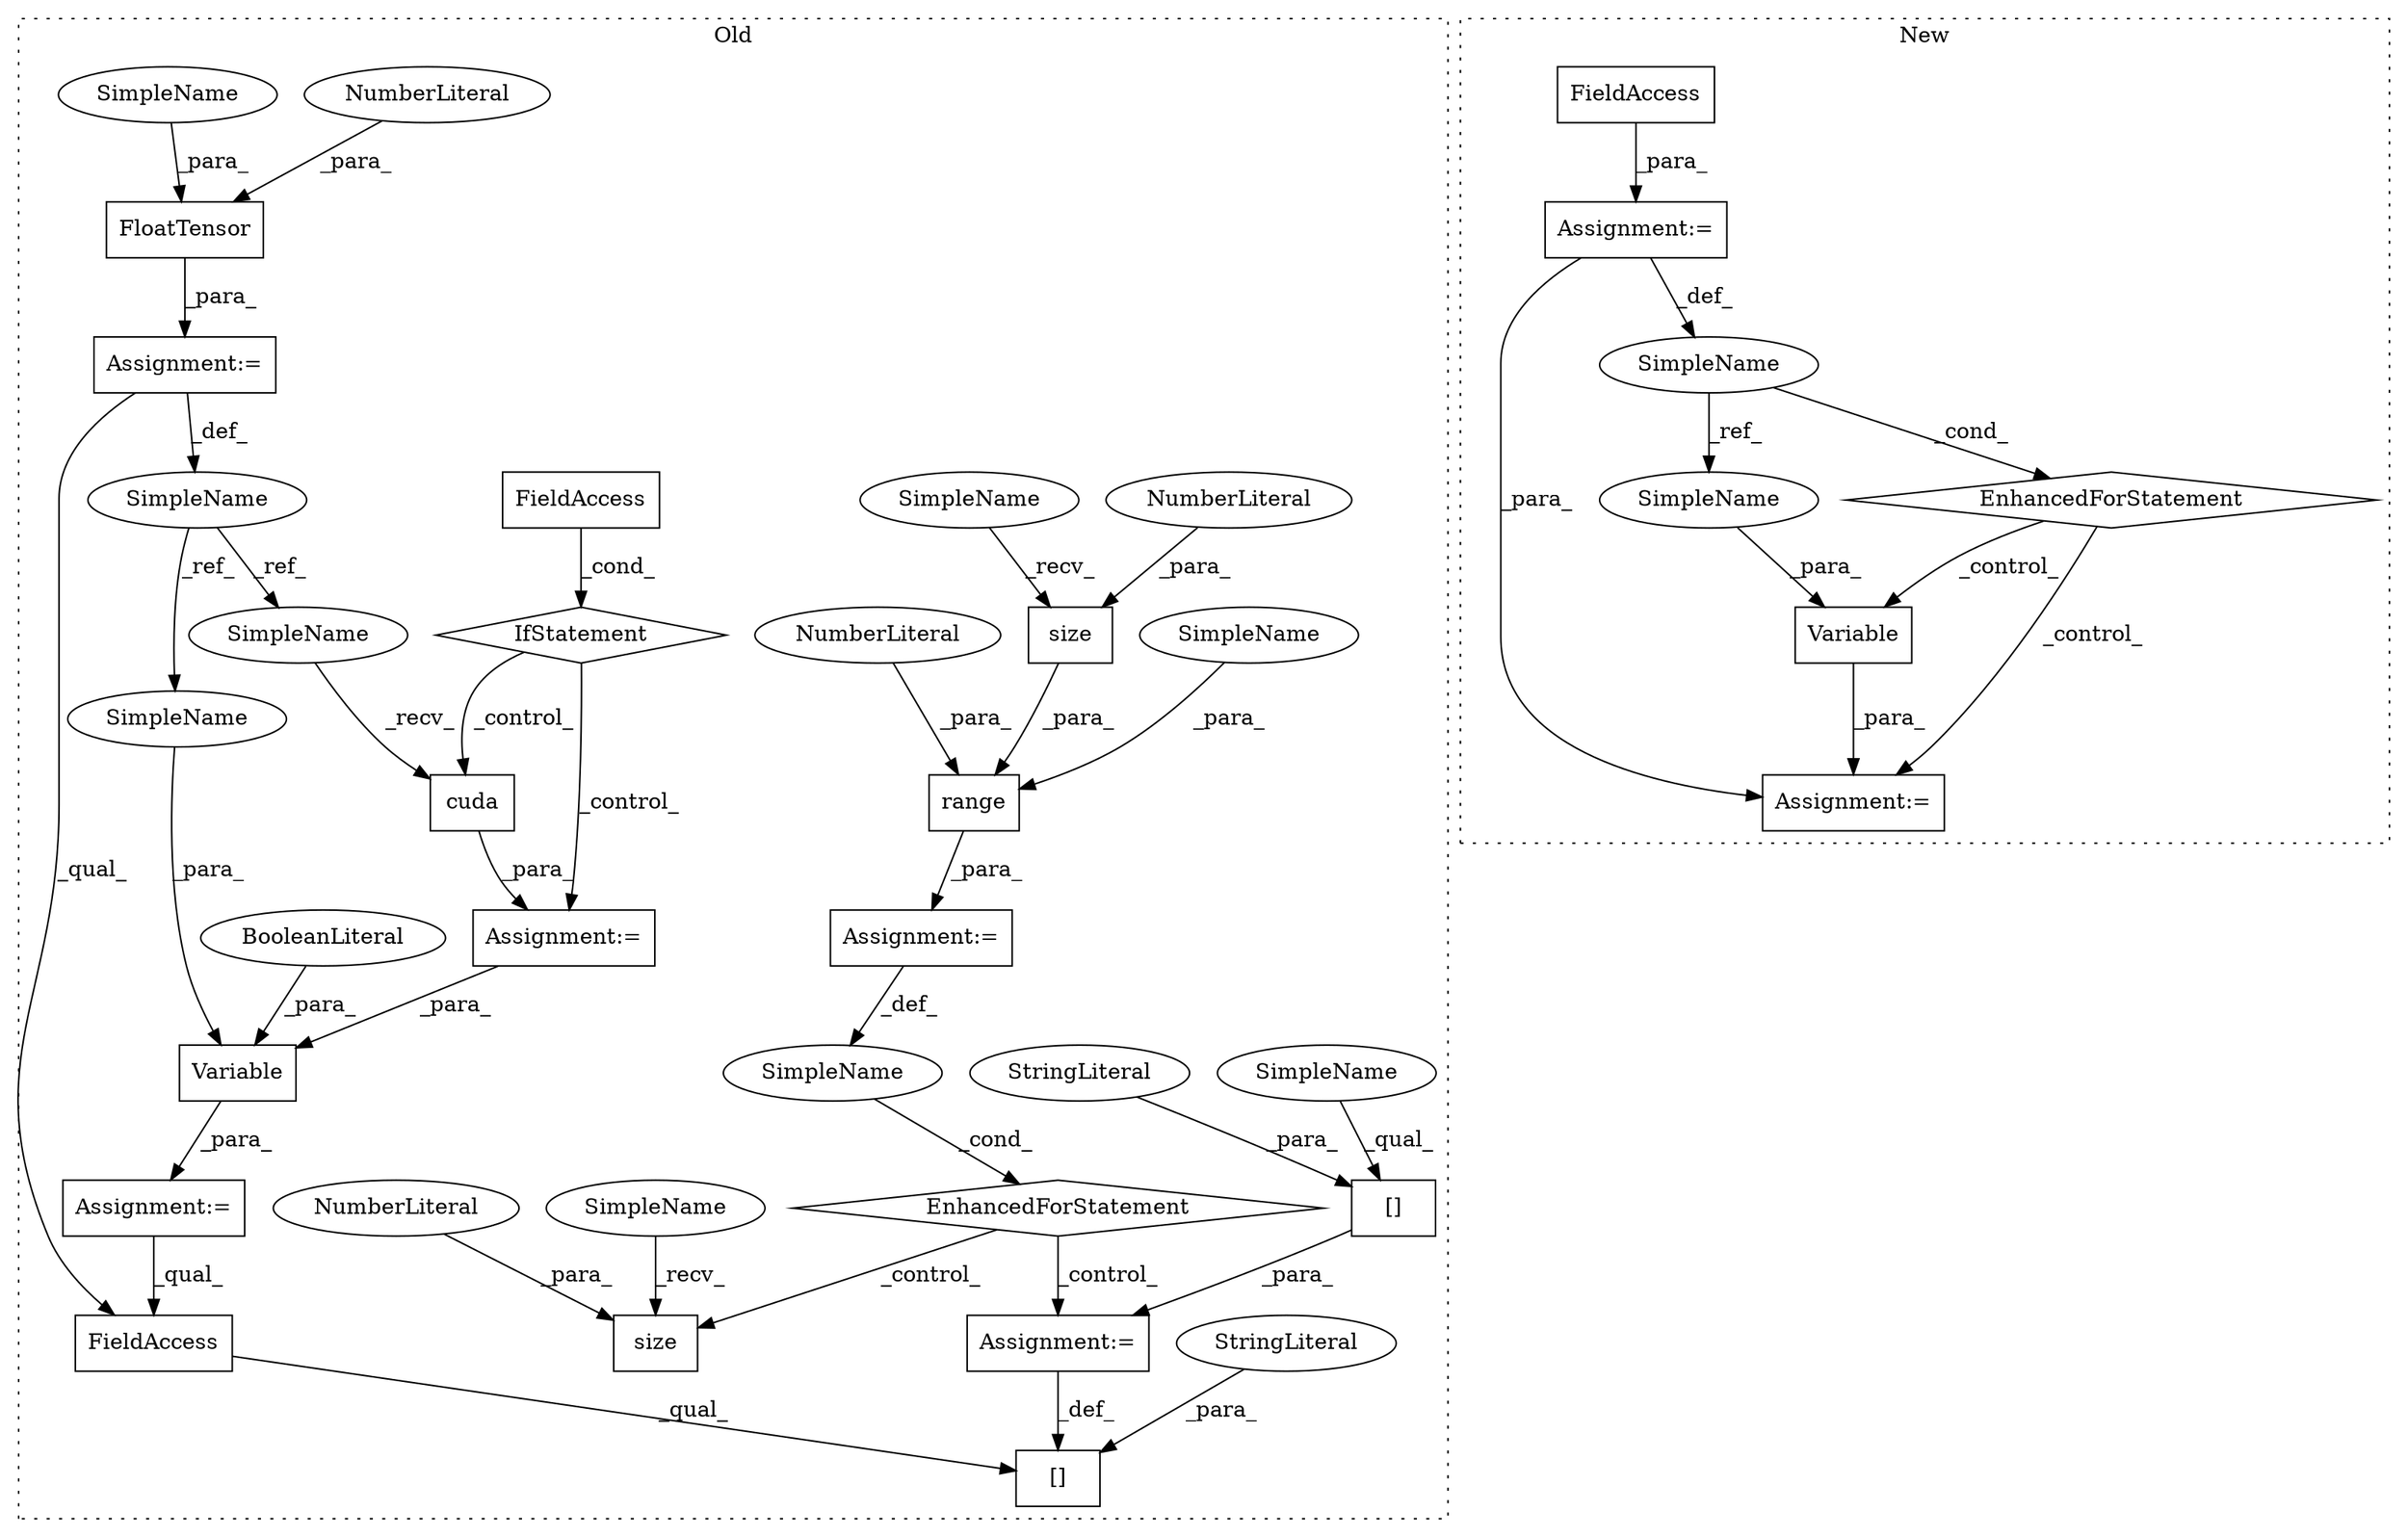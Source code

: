 digraph G {
subgraph cluster0 {
1 [label="FloatTensor" a="32" s="3087,3113" l="12,1" shape="box"];
4 [label="Assignment:=" a="7" s="3150" l="1" shape="box"];
5 [label="Assignment:=" a="7" s="3192" l="1" shape="box"];
6 [label="cuda" a="32" s="3164" l="6" shape="box"];
7 [label="Variable" a="32" s="3193,3220" l="9,1" shape="box"];
9 [label="BooleanLiteral" a="9" s="3215" l="5" shape="ellipse"];
10 [label="IfStatement" a="25" s="3120,3128" l="4,2" shape="diamond"];
11 [label="range" a="32" s="3288,3328" l="6,1" shape="box"];
12 [label="NumberLiteral" a="34" s="3110" l="3" shape="ellipse"];
13 [label="NumberLiteral" a="34" s="3294" l="1" shape="ellipse"];
14 [label="[]" a="2" s="3368,3400" l="16,1" shape="box"];
15 [label="EnhancedForStatement" a="70" s="3227,3329" l="53,2" shape="diamond"];
16 [label="FieldAccess" a="22" s="3124" l="4" shape="box"];
17 [label="FieldAccess" a="22" s="3368" l="15" shape="box"];
18 [label="SimpleName" a="42" s="3284" l="1" shape="ellipse"];
19 [label="Assignment:=" a="7" s="3401" l="1" shape="box"];
20 [label="[]" a="2" s="3402,3449" l="14,1" shape="box"];
22 [label="SimpleName" a="42" s="3068" l="12" shape="ellipse"];
23 [label="StringLiteral" a="45" s="3384" l="16" shape="ellipse"];
24 [label="StringLiteral" a="45" s="3416" l="33" shape="ellipse"];
25 [label="size" a="32" s="3310,3316" l="5,1" shape="box"];
26 [label="NumberLiteral" a="34" s="3315" l="1" shape="ellipse"];
27 [label="size" a="32" s="3800,3806" l="5,1" shape="box"];
28 [label="NumberLiteral" a="34" s="3805" l="1" shape="ellipse"];
29 [label="Assignment:=" a="7" s="3080" l="1" shape="box"];
32 [label="Assignment:=" a="7" s="3227,3329" l="53,2" shape="box"];
33 [label="SimpleName" a="42" s="3151" l="12" shape="ellipse"];
34 [label="SimpleName" a="42" s="3202" l="12" shape="ellipse"];
35 [label="SimpleName" a="42" s="3318" l="10" shape="ellipse"];
36 [label="SimpleName" a="42" s="3099" l="10" shape="ellipse"];
38 [label="SimpleName" a="42" s="3296" l="13" shape="ellipse"];
39 [label="SimpleName" a="42" s="3402" l="13" shape="ellipse"];
40 [label="SimpleName" a="42" s="3786" l="13" shape="ellipse"];
label = "Old";
style="dotted";
}
subgraph cluster1 {
2 [label="Variable" a="32" s="3326,3340" l="9,1" shape="box"];
3 [label="Assignment:=" a="7" s="3540" l="2" shape="box"];
8 [label="EnhancedForStatement" a="70" s="3233,3310" l="53,2" shape="diamond"];
21 [label="SimpleName" a="42" s="3290" l="5" shape="ellipse"];
30 [label="Assignment:=" a="7" s="3233,3310" l="53,2" shape="box"];
31 [label="FieldAccess" a="22" s="3298" l="12" shape="box"];
37 [label="SimpleName" a="42" s="3335" l="5" shape="ellipse"];
label = "New";
style="dotted";
}
1 -> 29 [label="_para_"];
2 -> 3 [label="_para_"];
4 -> 7 [label="_para_"];
5 -> 17 [label="_qual_"];
6 -> 4 [label="_para_"];
7 -> 5 [label="_para_"];
8 -> 3 [label="_control_"];
8 -> 2 [label="_control_"];
9 -> 7 [label="_para_"];
10 -> 4 [label="_control_"];
10 -> 6 [label="_control_"];
11 -> 32 [label="_para_"];
12 -> 1 [label="_para_"];
13 -> 11 [label="_para_"];
15 -> 19 [label="_control_"];
15 -> 27 [label="_control_"];
16 -> 10 [label="_cond_"];
17 -> 14 [label="_qual_"];
18 -> 15 [label="_cond_"];
19 -> 14 [label="_def_"];
20 -> 19 [label="_para_"];
21 -> 8 [label="_cond_"];
21 -> 37 [label="_ref_"];
22 -> 33 [label="_ref_"];
22 -> 34 [label="_ref_"];
23 -> 14 [label="_para_"];
24 -> 20 [label="_para_"];
25 -> 11 [label="_para_"];
26 -> 25 [label="_para_"];
28 -> 27 [label="_para_"];
29 -> 17 [label="_qual_"];
29 -> 22 [label="_def_"];
30 -> 3 [label="_para_"];
30 -> 21 [label="_def_"];
31 -> 30 [label="_para_"];
32 -> 18 [label="_def_"];
33 -> 6 [label="_recv_"];
34 -> 7 [label="_para_"];
35 -> 11 [label="_para_"];
36 -> 1 [label="_para_"];
37 -> 2 [label="_para_"];
38 -> 25 [label="_recv_"];
39 -> 20 [label="_qual_"];
40 -> 27 [label="_recv_"];
}